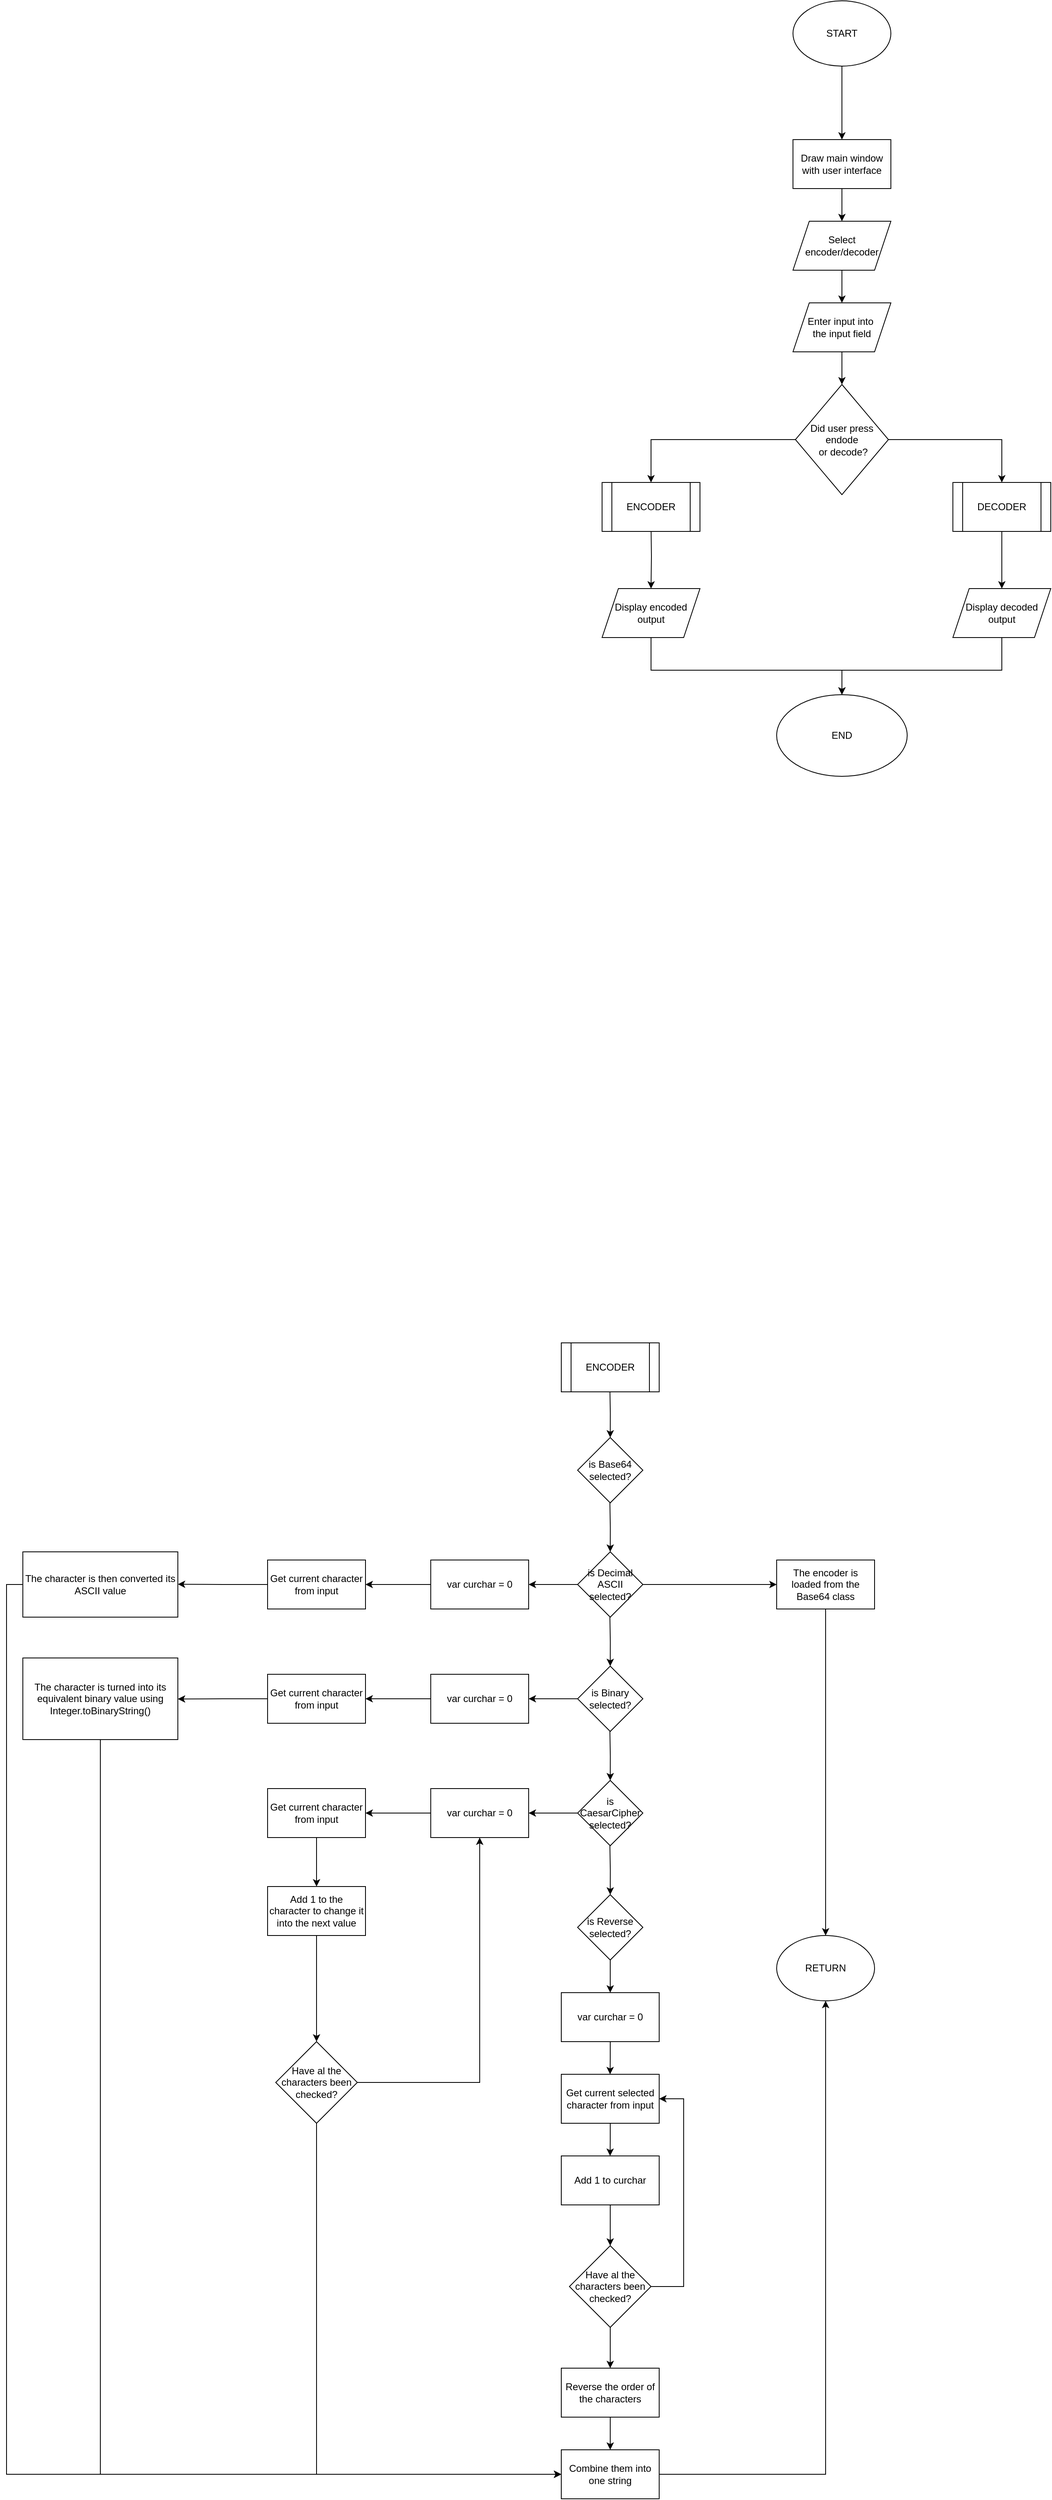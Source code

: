 <mxfile version="22.1.21" type="device">
  <diagram name="Page-1" id="WCJ2Mj0zXInQiujwe4LX">
    <mxGraphModel dx="4687" dy="1148" grid="1" gridSize="10" guides="1" tooltips="1" connect="1" arrows="1" fold="1" page="1" pageScale="1" pageWidth="827" pageHeight="1169" math="0" shadow="0">
      <root>
        <mxCell id="0" />
        <mxCell id="1" parent="0" />
        <mxCell id="XT_NqazgrZa6quQR--Ix-103" value="" style="edgeStyle=orthogonalEdgeStyle;rounded=0;orthogonalLoop=1;jettySize=auto;html=1;" parent="1" source="XT_NqazgrZa6quQR--Ix-104" target="XT_NqazgrZa6quQR--Ix-105" edge="1">
          <mxGeometry relative="1" as="geometry" />
        </mxCell>
        <mxCell id="XT_NqazgrZa6quQR--Ix-104" value="START" style="ellipse;whiteSpace=wrap;html=1;rounded=0;" parent="1" vertex="1">
          <mxGeometry x="-886" y="70" width="120" height="80" as="geometry" />
        </mxCell>
        <mxCell id="XT_NqazgrZa6quQR--Ix-105" value="Draw main window with user interface" style="whiteSpace=wrap;html=1;rounded=0;" parent="1" vertex="1">
          <mxGeometry x="-886" y="240" width="120" height="60" as="geometry" />
        </mxCell>
        <mxCell id="XT_NqazgrZa6quQR--Ix-106" style="edgeStyle=orthogonalEdgeStyle;rounded=0;orthogonalLoop=1;jettySize=auto;html=1;entryX=0.5;entryY=0;entryDx=0;entryDy=0;" parent="1" source="XT_NqazgrZa6quQR--Ix-107" target="XT_NqazgrZa6quQR--Ix-112" edge="1">
          <mxGeometry relative="1" as="geometry" />
        </mxCell>
        <mxCell id="XT_NqazgrZa6quQR--Ix-107" value="&lt;div&gt;Enter input into&amp;nbsp;&lt;/div&gt;&lt;div&gt;the input field&lt;/div&gt;" style="shape=parallelogram;perimeter=parallelogramPerimeter;whiteSpace=wrap;html=1;fixedSize=1;rounded=0;" parent="1" vertex="1">
          <mxGeometry x="-886" y="440" width="120" height="60" as="geometry" />
        </mxCell>
        <mxCell id="XT_NqazgrZa6quQR--Ix-108" value="" style="edgeStyle=orthogonalEdgeStyle;rounded=0;orthogonalLoop=1;jettySize=auto;html=1;exitX=0.5;exitY=1;exitDx=0;exitDy=0;" parent="1" source="XT_NqazgrZa6quQR--Ix-105" target="XT_NqazgrZa6quQR--Ix-110" edge="1">
          <mxGeometry relative="1" as="geometry">
            <mxPoint x="-825.833" y="350.0" as="targetPoint" />
            <mxPoint x="-826" y="300" as="sourcePoint" />
          </mxGeometry>
        </mxCell>
        <mxCell id="XT_NqazgrZa6quQR--Ix-109" value="" style="edgeStyle=orthogonalEdgeStyle;rounded=0;orthogonalLoop=1;jettySize=auto;html=1;" parent="1" source="XT_NqazgrZa6quQR--Ix-110" target="XT_NqazgrZa6quQR--Ix-107" edge="1">
          <mxGeometry relative="1" as="geometry" />
        </mxCell>
        <mxCell id="XT_NqazgrZa6quQR--Ix-110" value="&lt;div&gt;Select encoder/decoder&lt;/div&gt;" style="shape=parallelogram;perimeter=parallelogramPerimeter;whiteSpace=wrap;html=1;fixedSize=1;rounded=0;" parent="1" vertex="1">
          <mxGeometry x="-886" y="340" width="120" height="60" as="geometry" />
        </mxCell>
        <mxCell id="XT_NqazgrZa6quQR--Ix-111" style="edgeStyle=orthogonalEdgeStyle;rounded=0;orthogonalLoop=1;jettySize=auto;html=1;exitX=0;exitY=0.5;exitDx=0;exitDy=0;entryX=0.5;entryY=0;entryDx=0;entryDy=0;" parent="1" source="XT_NqazgrZa6quQR--Ix-112" target="XT_NqazgrZa6quQR--Ix-134" edge="1">
          <mxGeometry relative="1" as="geometry">
            <mxPoint x="-1060" y="650" as="targetPoint" />
          </mxGeometry>
        </mxCell>
        <mxCell id="XT_NqazgrZa6quQR--Ix-112" value="&lt;div&gt;Did user press endode&lt;/div&gt;&lt;div&gt;&amp;nbsp;or decode?&lt;/div&gt;" style="rhombus;whiteSpace=wrap;html=1;rounded=0;" parent="1" vertex="1">
          <mxGeometry x="-883" y="540" width="114" height="135" as="geometry" />
        </mxCell>
        <mxCell id="XT_NqazgrZa6quQR--Ix-113" value="" style="edgeStyle=orthogonalEdgeStyle;rounded=0;orthogonalLoop=1;jettySize=auto;html=1;" parent="1" target="XT_NqazgrZa6quQR--Ix-114" edge="1">
          <mxGeometry relative="1" as="geometry">
            <mxPoint x="-1060" y="710.0" as="sourcePoint" />
          </mxGeometry>
        </mxCell>
        <mxCell id="XT_NqazgrZa6quQR--Ix-114" value="Display encoded output" style="shape=parallelogram;perimeter=parallelogramPerimeter;whiteSpace=wrap;html=1;fixedSize=1;rounded=0;" parent="1" vertex="1">
          <mxGeometry x="-1120" y="790" width="120" height="60" as="geometry" />
        </mxCell>
        <mxCell id="XT_NqazgrZa6quQR--Ix-115" value="" style="edgeStyle=orthogonalEdgeStyle;rounded=0;orthogonalLoop=1;jettySize=auto;html=1;" parent="1" source="XT_NqazgrZa6quQR--Ix-153" target="XT_NqazgrZa6quQR--Ix-116" edge="1">
          <mxGeometry relative="1" as="geometry">
            <mxPoint x="-630" y="710" as="sourcePoint" />
          </mxGeometry>
        </mxCell>
        <mxCell id="XT_NqazgrZa6quQR--Ix-116" value="Display decoded output" style="shape=parallelogram;perimeter=parallelogramPerimeter;whiteSpace=wrap;html=1;fixedSize=1;rounded=0;" parent="1" vertex="1">
          <mxGeometry x="-690" y="790" width="120" height="60" as="geometry" />
        </mxCell>
        <mxCell id="XT_NqazgrZa6quQR--Ix-117" value="END" style="ellipse;whiteSpace=wrap;html=1;hachureGap=4;rounded=0;" parent="1" vertex="1">
          <mxGeometry x="-906" y="920" width="160" height="100" as="geometry" />
        </mxCell>
        <mxCell id="XT_NqazgrZa6quQR--Ix-118" value="" style="edgeStyle=orthogonalEdgeStyle;rounded=0;orthogonalLoop=1;jettySize=auto;html=1;entryX=0.5;entryY=0;entryDx=0;entryDy=0;" parent="1" target="XT_NqazgrZa6quQR--Ix-117" edge="1">
          <mxGeometry relative="1" as="geometry">
            <mxPoint x="-1060" y="850" as="sourcePoint" />
            <mxPoint x="-1070" y="1070" as="targetPoint" />
            <Array as="points">
              <mxPoint x="-1060" y="890" />
              <mxPoint x="-826" y="890" />
            </Array>
          </mxGeometry>
        </mxCell>
        <mxCell id="XT_NqazgrZa6quQR--Ix-119" value="" style="edgeStyle=orthogonalEdgeStyle;rounded=0;orthogonalLoop=1;jettySize=auto;html=1;entryX=0.5;entryY=0;entryDx=0;entryDy=0;exitX=0.5;exitY=1;exitDx=0;exitDy=0;" parent="1" source="XT_NqazgrZa6quQR--Ix-116" target="XT_NqazgrZa6quQR--Ix-117" edge="1">
          <mxGeometry relative="1" as="geometry">
            <mxPoint x="-670" y="870" as="sourcePoint" />
            <mxPoint x="-436" y="940" as="targetPoint" />
            <Array as="points">
              <mxPoint x="-630" y="890" />
              <mxPoint x="-826" y="890" />
            </Array>
          </mxGeometry>
        </mxCell>
        <mxCell id="XT_NqazgrZa6quQR--Ix-120" style="edgeStyle=orthogonalEdgeStyle;rounded=0;orthogonalLoop=1;jettySize=auto;html=1;exitX=0.5;exitY=1;exitDx=0;exitDy=0;" parent="1" edge="1">
          <mxGeometry relative="1" as="geometry">
            <mxPoint x="-1110" y="1830" as="targetPoint" />
            <mxPoint x="-1110.42" y="1770" as="sourcePoint" />
          </mxGeometry>
        </mxCell>
        <mxCell id="XT_NqazgrZa6quQR--Ix-122" value="is Base64 selected?" style="rhombus;whiteSpace=wrap;html=1;" parent="1" vertex="1">
          <mxGeometry x="-1150" y="1830" width="80" height="80" as="geometry" />
        </mxCell>
        <mxCell id="XT_NqazgrZa6quQR--Ix-123" style="edgeStyle=orthogonalEdgeStyle;rounded=0;orthogonalLoop=1;jettySize=auto;html=1;exitX=0.5;exitY=1;exitDx=0;exitDy=0;" parent="1" edge="1">
          <mxGeometry relative="1" as="geometry">
            <mxPoint x="-1110" y="1970" as="targetPoint" />
            <mxPoint x="-1110.42" y="1910" as="sourcePoint" />
          </mxGeometry>
        </mxCell>
        <mxCell id="Yoh6lqHBw0LvMZvMc28b-44" style="edgeStyle=orthogonalEdgeStyle;rounded=0;orthogonalLoop=1;jettySize=auto;html=1;exitX=1;exitY=0.5;exitDx=0;exitDy=0;entryX=0;entryY=0.5;entryDx=0;entryDy=0;" edge="1" parent="1" source="XT_NqazgrZa6quQR--Ix-125" target="XT_NqazgrZa6quQR--Ix-136">
          <mxGeometry relative="1" as="geometry" />
        </mxCell>
        <mxCell id="XT_NqazgrZa6quQR--Ix-125" value="is Decimal ASCII selected?" style="rhombus;whiteSpace=wrap;html=1;" parent="1" vertex="1">
          <mxGeometry x="-1150" y="1970" width="80" height="80" as="geometry" />
        </mxCell>
        <mxCell id="XT_NqazgrZa6quQR--Ix-126" style="edgeStyle=orthogonalEdgeStyle;rounded=0;orthogonalLoop=1;jettySize=auto;html=1;exitX=0.5;exitY=1;exitDx=0;exitDy=0;" parent="1" edge="1">
          <mxGeometry relative="1" as="geometry">
            <mxPoint x="-1110" y="2110" as="targetPoint" />
            <mxPoint x="-1110.42" y="2050" as="sourcePoint" />
          </mxGeometry>
        </mxCell>
        <mxCell id="Yoh6lqHBw0LvMZvMc28b-21" style="edgeStyle=orthogonalEdgeStyle;rounded=0;orthogonalLoop=1;jettySize=auto;html=1;exitX=0;exitY=0.5;exitDx=0;exitDy=0;" edge="1" parent="1" source="XT_NqazgrZa6quQR--Ix-127">
          <mxGeometry relative="1" as="geometry">
            <mxPoint x="-1210" y="2150" as="targetPoint" />
          </mxGeometry>
        </mxCell>
        <mxCell id="XT_NqazgrZa6quQR--Ix-127" value="is Binary selected?" style="rhombus;whiteSpace=wrap;html=1;" parent="1" vertex="1">
          <mxGeometry x="-1150" y="2110" width="80" height="80" as="geometry" />
        </mxCell>
        <mxCell id="XT_NqazgrZa6quQR--Ix-128" style="edgeStyle=orthogonalEdgeStyle;rounded=0;orthogonalLoop=1;jettySize=auto;html=1;exitX=0.5;exitY=1;exitDx=0;exitDy=0;" parent="1" edge="1">
          <mxGeometry relative="1" as="geometry">
            <mxPoint x="-1110" y="2250" as="targetPoint" />
            <mxPoint x="-1110.42" y="2190" as="sourcePoint" />
          </mxGeometry>
        </mxCell>
        <mxCell id="Yoh6lqHBw0LvMZvMc28b-3" style="edgeStyle=orthogonalEdgeStyle;rounded=0;orthogonalLoop=1;jettySize=auto;html=1;exitX=0;exitY=0.5;exitDx=0;exitDy=0;" edge="1" parent="1" source="XT_NqazgrZa6quQR--Ix-129">
          <mxGeometry relative="1" as="geometry">
            <mxPoint x="-1210" y="2290" as="targetPoint" />
          </mxGeometry>
        </mxCell>
        <mxCell id="XT_NqazgrZa6quQR--Ix-129" value="is&lt;div&gt;CaesarCipher&lt;/div&gt; selected?" style="rhombus;whiteSpace=wrap;html=1;" parent="1" vertex="1">
          <mxGeometry x="-1150" y="2250" width="80" height="80" as="geometry" />
        </mxCell>
        <mxCell id="XT_NqazgrZa6quQR--Ix-130" style="edgeStyle=orthogonalEdgeStyle;rounded=0;orthogonalLoop=1;jettySize=auto;html=1;exitX=0.5;exitY=1;exitDx=0;exitDy=0;" parent="1" edge="1">
          <mxGeometry relative="1" as="geometry">
            <mxPoint x="-1110" y="2390" as="targetPoint" />
            <mxPoint x="-1110.42" y="2330" as="sourcePoint" />
          </mxGeometry>
        </mxCell>
        <mxCell id="XT_NqazgrZa6quQR--Ix-131" style="edgeStyle=orthogonalEdgeStyle;rounded=0;orthogonalLoop=1;jettySize=auto;html=1;exitX=0.5;exitY=1;exitDx=0;exitDy=0;" parent="1" source="XT_NqazgrZa6quQR--Ix-132" edge="1">
          <mxGeometry relative="1" as="geometry">
            <mxPoint x="-1110" y="2510" as="targetPoint" />
          </mxGeometry>
        </mxCell>
        <mxCell id="XT_NqazgrZa6quQR--Ix-132" value="is Reverse selected?" style="rhombus;whiteSpace=wrap;html=1;" parent="1" vertex="1">
          <mxGeometry x="-1150" y="2390" width="80" height="80" as="geometry" />
        </mxCell>
        <mxCell id="XT_NqazgrZa6quQR--Ix-133" value="ENCODER" style="shape=process;whiteSpace=wrap;html=1;backgroundOutline=1;" parent="1" vertex="1">
          <mxGeometry x="-1170" y="1714" width="120" height="60" as="geometry" />
        </mxCell>
        <mxCell id="XT_NqazgrZa6quQR--Ix-134" value="ENCODER" style="shape=process;whiteSpace=wrap;html=1;backgroundOutline=1;" parent="1" vertex="1">
          <mxGeometry x="-1120" y="660" width="120" height="60" as="geometry" />
        </mxCell>
        <mxCell id="Yoh6lqHBw0LvMZvMc28b-46" style="edgeStyle=orthogonalEdgeStyle;rounded=0;orthogonalLoop=1;jettySize=auto;html=1;exitX=0.5;exitY=1;exitDx=0;exitDy=0;" edge="1" parent="1" source="XT_NqazgrZa6quQR--Ix-136" target="XT_NqazgrZa6quQR--Ix-150">
          <mxGeometry relative="1" as="geometry" />
        </mxCell>
        <mxCell id="XT_NqazgrZa6quQR--Ix-136" value="The encoder is loaded from the Base64 class" style="rounded=0;whiteSpace=wrap;html=1;" parent="1" vertex="1">
          <mxGeometry x="-906" y="1980" width="120" height="60" as="geometry" />
        </mxCell>
        <mxCell id="XT_NqazgrZa6quQR--Ix-137" style="edgeStyle=orthogonalEdgeStyle;rounded=0;orthogonalLoop=1;jettySize=auto;html=1;exitX=0.5;exitY=1;exitDx=0;exitDy=0;" parent="1" source="XT_NqazgrZa6quQR--Ix-138" edge="1">
          <mxGeometry relative="1" as="geometry">
            <mxPoint x="-1110.167" y="2610" as="targetPoint" />
          </mxGeometry>
        </mxCell>
        <mxCell id="XT_NqazgrZa6quQR--Ix-138" value="var curchar = 0" style="rounded=0;whiteSpace=wrap;html=1;" parent="1" vertex="1">
          <mxGeometry x="-1170" y="2510" width="120" height="60" as="geometry" />
        </mxCell>
        <mxCell id="XT_NqazgrZa6quQR--Ix-139" style="edgeStyle=orthogonalEdgeStyle;rounded=0;orthogonalLoop=1;jettySize=auto;html=1;exitX=0.5;exitY=1;exitDx=0;exitDy=0;" parent="1" source="XT_NqazgrZa6quQR--Ix-140" edge="1">
          <mxGeometry relative="1" as="geometry">
            <mxPoint x="-1110.167" y="2710" as="targetPoint" />
          </mxGeometry>
        </mxCell>
        <mxCell id="XT_NqazgrZa6quQR--Ix-140" value="Get current selected character from input" style="rounded=0;whiteSpace=wrap;html=1;" parent="1" vertex="1">
          <mxGeometry x="-1170" y="2610" width="120" height="60" as="geometry" />
        </mxCell>
        <mxCell id="XT_NqazgrZa6quQR--Ix-141" style="edgeStyle=orthogonalEdgeStyle;rounded=0;orthogonalLoop=1;jettySize=auto;html=1;exitX=1;exitY=0.5;exitDx=0;exitDy=0;entryX=1;entryY=0.5;entryDx=0;entryDy=0;" parent="1" source="XT_NqazgrZa6quQR--Ix-143" target="XT_NqazgrZa6quQR--Ix-140" edge="1">
          <mxGeometry relative="1" as="geometry">
            <Array as="points">
              <mxPoint x="-1020" y="2870" />
              <mxPoint x="-1020" y="2640" />
            </Array>
          </mxGeometry>
        </mxCell>
        <mxCell id="XT_NqazgrZa6quQR--Ix-142" value="" style="edgeStyle=orthogonalEdgeStyle;rounded=0;orthogonalLoop=1;jettySize=auto;html=1;" parent="1" source="XT_NqazgrZa6quQR--Ix-143" edge="1">
          <mxGeometry relative="1" as="geometry">
            <mxPoint x="-1110" y="2970" as="targetPoint" />
          </mxGeometry>
        </mxCell>
        <mxCell id="XT_NqazgrZa6quQR--Ix-143" value="Have al the characters been checked?" style="rhombus;whiteSpace=wrap;html=1;" parent="1" vertex="1">
          <mxGeometry x="-1160" y="2820" width="100" height="100" as="geometry" />
        </mxCell>
        <mxCell id="XT_NqazgrZa6quQR--Ix-144" style="edgeStyle=orthogonalEdgeStyle;rounded=0;orthogonalLoop=1;jettySize=auto;html=1;exitX=0.5;exitY=1;exitDx=0;exitDy=0;entryX=0.5;entryY=0;entryDx=0;entryDy=0;" parent="1" source="XT_NqazgrZa6quQR--Ix-145" target="XT_NqazgrZa6quQR--Ix-143" edge="1">
          <mxGeometry relative="1" as="geometry" />
        </mxCell>
        <mxCell id="XT_NqazgrZa6quQR--Ix-145" value="Add 1 to curchar" style="rounded=0;whiteSpace=wrap;html=1;" parent="1" vertex="1">
          <mxGeometry x="-1170" y="2710" width="120" height="60" as="geometry" />
        </mxCell>
        <mxCell id="XT_NqazgrZa6quQR--Ix-146" value="" style="edgeStyle=orthogonalEdgeStyle;rounded=0;orthogonalLoop=1;jettySize=auto;html=1;" parent="1" source="XT_NqazgrZa6quQR--Ix-147" target="XT_NqazgrZa6quQR--Ix-149" edge="1">
          <mxGeometry relative="1" as="geometry" />
        </mxCell>
        <mxCell id="XT_NqazgrZa6quQR--Ix-147" value="Reverse the order of the characters" style="rounded=0;whiteSpace=wrap;html=1;" parent="1" vertex="1">
          <mxGeometry x="-1170" y="2970" width="120" height="60" as="geometry" />
        </mxCell>
        <mxCell id="XT_NqazgrZa6quQR--Ix-148" value="" style="edgeStyle=orthogonalEdgeStyle;rounded=0;orthogonalLoop=1;jettySize=auto;html=1;" parent="1" source="XT_NqazgrZa6quQR--Ix-149" target="XT_NqazgrZa6quQR--Ix-150" edge="1">
          <mxGeometry relative="1" as="geometry" />
        </mxCell>
        <mxCell id="XT_NqazgrZa6quQR--Ix-149" value="Combine them into one string" style="whiteSpace=wrap;html=1;rounded=0;" parent="1" vertex="1">
          <mxGeometry x="-1170" y="3070" width="120" height="60" as="geometry" />
        </mxCell>
        <mxCell id="XT_NqazgrZa6quQR--Ix-150" value="RETURN" style="ellipse;whiteSpace=wrap;html=1;direction=west;" parent="1" vertex="1">
          <mxGeometry x="-906" y="2440" width="120" height="80" as="geometry" />
        </mxCell>
        <mxCell id="XT_NqazgrZa6quQR--Ix-151" value="" style="edgeStyle=orthogonalEdgeStyle;rounded=0;orthogonalLoop=1;jettySize=auto;html=1;exitX=1;exitY=0.5;exitDx=0;exitDy=0;entryX=0.5;entryY=0;entryDx=0;entryDy=0;" parent="1" source="XT_NqazgrZa6quQR--Ix-112" target="XT_NqazgrZa6quQR--Ix-153" edge="1">
          <mxGeometry relative="1" as="geometry">
            <mxPoint x="-769" y="608" as="sourcePoint" />
            <mxPoint x="-630" y="650" as="targetPoint" />
          </mxGeometry>
        </mxCell>
        <mxCell id="XT_NqazgrZa6quQR--Ix-152" value="" style="edgeStyle=orthogonalEdgeStyle;rounded=0;orthogonalLoop=1;jettySize=auto;html=1;" parent="1" target="XT_NqazgrZa6quQR--Ix-153" edge="1">
          <mxGeometry relative="1" as="geometry">
            <mxPoint x="-630" y="710" as="sourcePoint" />
            <mxPoint x="-630" y="790" as="targetPoint" />
          </mxGeometry>
        </mxCell>
        <mxCell id="XT_NqazgrZa6quQR--Ix-153" value="DECODER" style="shape=process;whiteSpace=wrap;html=1;backgroundOutline=1;" parent="1" vertex="1">
          <mxGeometry x="-690" y="660" width="120" height="60" as="geometry" />
        </mxCell>
        <mxCell id="Yoh6lqHBw0LvMZvMc28b-5" style="edgeStyle=orthogonalEdgeStyle;rounded=0;orthogonalLoop=1;jettySize=auto;html=1;exitX=0;exitY=0.5;exitDx=0;exitDy=0;" edge="1" parent="1" source="Yoh6lqHBw0LvMZvMc28b-4" target="Yoh6lqHBw0LvMZvMc28b-6">
          <mxGeometry relative="1" as="geometry">
            <mxPoint x="-1390" y="2290" as="targetPoint" />
          </mxGeometry>
        </mxCell>
        <mxCell id="Yoh6lqHBw0LvMZvMc28b-4" value="var curchar = 0" style="rounded=0;whiteSpace=wrap;html=1;" vertex="1" parent="1">
          <mxGeometry x="-1330" y="2260" width="120" height="60" as="geometry" />
        </mxCell>
        <mxCell id="Yoh6lqHBw0LvMZvMc28b-7" style="edgeStyle=orthogonalEdgeStyle;rounded=0;orthogonalLoop=1;jettySize=auto;html=1;exitX=0.5;exitY=1;exitDx=0;exitDy=0;" edge="1" parent="1" source="Yoh6lqHBw0LvMZvMc28b-6">
          <mxGeometry relative="1" as="geometry">
            <mxPoint x="-1470" y="2380" as="targetPoint" />
          </mxGeometry>
        </mxCell>
        <mxCell id="Yoh6lqHBw0LvMZvMc28b-6" value="Get current character from input" style="rounded=0;whiteSpace=wrap;html=1;" vertex="1" parent="1">
          <mxGeometry x="-1530" y="2260" width="120" height="60" as="geometry" />
        </mxCell>
        <mxCell id="Yoh6lqHBw0LvMZvMc28b-10" value="" style="edgeStyle=orthogonalEdgeStyle;rounded=0;orthogonalLoop=1;jettySize=auto;html=1;entryX=0.5;entryY=0;entryDx=0;entryDy=0;" edge="1" parent="1" source="Yoh6lqHBw0LvMZvMc28b-8" target="Yoh6lqHBw0LvMZvMc28b-11">
          <mxGeometry relative="1" as="geometry">
            <mxPoint x="-1470" y="2530" as="targetPoint" />
          </mxGeometry>
        </mxCell>
        <mxCell id="Yoh6lqHBw0LvMZvMc28b-8" value="Add 1 to the character to change it into the next value" style="rounded=0;whiteSpace=wrap;html=1;" vertex="1" parent="1">
          <mxGeometry x="-1530" y="2380" width="120" height="60" as="geometry" />
        </mxCell>
        <mxCell id="Yoh6lqHBw0LvMZvMc28b-12" style="edgeStyle=orthogonalEdgeStyle;rounded=0;orthogonalLoop=1;jettySize=auto;html=1;exitX=1;exitY=0.5;exitDx=0;exitDy=0;entryX=0.5;entryY=1;entryDx=0;entryDy=0;" edge="1" parent="1" source="Yoh6lqHBw0LvMZvMc28b-11" target="Yoh6lqHBw0LvMZvMc28b-4">
          <mxGeometry relative="1" as="geometry" />
        </mxCell>
        <mxCell id="Yoh6lqHBw0LvMZvMc28b-19" style="edgeStyle=orthogonalEdgeStyle;rounded=0;orthogonalLoop=1;jettySize=auto;html=1;exitX=0.5;exitY=1;exitDx=0;exitDy=0;entryX=0;entryY=0.5;entryDx=0;entryDy=0;" edge="1" parent="1" source="Yoh6lqHBw0LvMZvMc28b-11" target="XT_NqazgrZa6quQR--Ix-149">
          <mxGeometry relative="1" as="geometry" />
        </mxCell>
        <mxCell id="Yoh6lqHBw0LvMZvMc28b-11" value="Have al the characters been checked?" style="rhombus;whiteSpace=wrap;html=1;" vertex="1" parent="1">
          <mxGeometry x="-1520" y="2570" width="100" height="100" as="geometry" />
        </mxCell>
        <mxCell id="Yoh6lqHBw0LvMZvMc28b-26" style="edgeStyle=orthogonalEdgeStyle;rounded=0;orthogonalLoop=1;jettySize=auto;html=1;exitX=0;exitY=0.5;exitDx=0;exitDy=0;entryX=1;entryY=0.5;entryDx=0;entryDy=0;" edge="1" parent="1" source="Yoh6lqHBw0LvMZvMc28b-22" target="Yoh6lqHBw0LvMZvMc28b-25">
          <mxGeometry relative="1" as="geometry" />
        </mxCell>
        <mxCell id="Yoh6lqHBw0LvMZvMc28b-22" value="var curchar = 0" style="rounded=0;whiteSpace=wrap;html=1;" vertex="1" parent="1">
          <mxGeometry x="-1330" y="2120" width="120" height="60" as="geometry" />
        </mxCell>
        <mxCell id="Yoh6lqHBw0LvMZvMc28b-27" style="edgeStyle=orthogonalEdgeStyle;rounded=0;orthogonalLoop=1;jettySize=auto;html=1;exitX=0;exitY=0.5;exitDx=0;exitDy=0;" edge="1" parent="1" source="Yoh6lqHBw0LvMZvMc28b-25">
          <mxGeometry relative="1" as="geometry">
            <mxPoint x="-1640" y="2150.25" as="targetPoint" />
          </mxGeometry>
        </mxCell>
        <mxCell id="Yoh6lqHBw0LvMZvMc28b-25" value="Get current character from input" style="rounded=0;whiteSpace=wrap;html=1;" vertex="1" parent="1">
          <mxGeometry x="-1530" y="2120" width="120" height="60" as="geometry" />
        </mxCell>
        <mxCell id="Yoh6lqHBw0LvMZvMc28b-29" style="edgeStyle=orthogonalEdgeStyle;rounded=0;orthogonalLoop=1;jettySize=auto;html=1;exitX=0.5;exitY=1;exitDx=0;exitDy=0;" edge="1" parent="1" source="Yoh6lqHBw0LvMZvMc28b-28">
          <mxGeometry relative="1" as="geometry">
            <mxPoint x="-1170" y="3100" as="targetPoint" />
            <Array as="points">
              <mxPoint x="-1735" y="3100" />
            </Array>
          </mxGeometry>
        </mxCell>
        <mxCell id="Yoh6lqHBw0LvMZvMc28b-28" value="The character is turned into its equivalent binary value using Integer.toBinaryString()" style="rounded=0;whiteSpace=wrap;html=1;" vertex="1" parent="1">
          <mxGeometry x="-1830" y="2100" width="190" height="100" as="geometry" />
        </mxCell>
        <mxCell id="Yoh6lqHBw0LvMZvMc28b-36" style="edgeStyle=orthogonalEdgeStyle;rounded=0;orthogonalLoop=1;jettySize=auto;html=1;exitX=0;exitY=0.5;exitDx=0;exitDy=0;" edge="1" parent="1">
          <mxGeometry relative="1" as="geometry">
            <mxPoint x="-1210" y="2010" as="targetPoint" />
            <mxPoint x="-1150" y="2010" as="sourcePoint" />
          </mxGeometry>
        </mxCell>
        <mxCell id="Yoh6lqHBw0LvMZvMc28b-37" style="edgeStyle=orthogonalEdgeStyle;rounded=0;orthogonalLoop=1;jettySize=auto;html=1;exitX=0;exitY=0.5;exitDx=0;exitDy=0;entryX=1;entryY=0.5;entryDx=0;entryDy=0;" edge="1" parent="1" source="Yoh6lqHBw0LvMZvMc28b-38" target="Yoh6lqHBw0LvMZvMc28b-39">
          <mxGeometry relative="1" as="geometry" />
        </mxCell>
        <mxCell id="Yoh6lqHBw0LvMZvMc28b-38" value="var curchar = 0" style="rounded=0;whiteSpace=wrap;html=1;" vertex="1" parent="1">
          <mxGeometry x="-1330" y="1980" width="120" height="60" as="geometry" />
        </mxCell>
        <mxCell id="Yoh6lqHBw0LvMZvMc28b-40" style="edgeStyle=orthogonalEdgeStyle;rounded=0;orthogonalLoop=1;jettySize=auto;html=1;exitX=0;exitY=0.5;exitDx=0;exitDy=0;" edge="1" parent="1" source="Yoh6lqHBw0LvMZvMc28b-39">
          <mxGeometry relative="1" as="geometry">
            <mxPoint x="-1640" y="2009.667" as="targetPoint" />
          </mxGeometry>
        </mxCell>
        <mxCell id="Yoh6lqHBw0LvMZvMc28b-39" value="Get current character from input" style="rounded=0;whiteSpace=wrap;html=1;" vertex="1" parent="1">
          <mxGeometry x="-1530" y="1980" width="120" height="60" as="geometry" />
        </mxCell>
        <mxCell id="Yoh6lqHBw0LvMZvMc28b-42" style="edgeStyle=orthogonalEdgeStyle;rounded=0;orthogonalLoop=1;jettySize=auto;html=1;exitX=0;exitY=0.5;exitDx=0;exitDy=0;entryX=0;entryY=0.5;entryDx=0;entryDy=0;" edge="1" parent="1" source="Yoh6lqHBw0LvMZvMc28b-41" target="XT_NqazgrZa6quQR--Ix-149">
          <mxGeometry relative="1" as="geometry" />
        </mxCell>
        <mxCell id="Yoh6lqHBw0LvMZvMc28b-41" value="The character is then converted its ASCII value" style="rounded=0;whiteSpace=wrap;html=1;" vertex="1" parent="1">
          <mxGeometry x="-1830" y="1970" width="190" height="80" as="geometry" />
        </mxCell>
      </root>
    </mxGraphModel>
  </diagram>
</mxfile>
